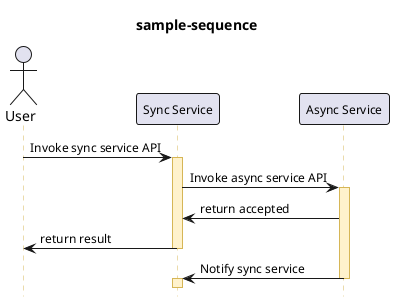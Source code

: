@startuml

skinparam shadowing false
skinparam SequenceLifeLineBackgroundColor #fff2cc
skinparam SequenceLifeLineBorderColor #d6b656
skinparam SequenceParticipantBorderThickness 1
skinparam SequenceActorBorderThickness 1
skinparam SequenceDividerBorderThickness 1
skinparam SequenceBoxBackgroundColor #fbfbfb
skinparam SequenceBoxBorderColor #dfdfdf
skinparam SequenceDividerBorderThickness 1
skinparam NoteBackgroundColor #fbfbfb
skinparam NoteBorderColor #dfdfdf
skinparam NoteFontColor #A9A9A9
skinparam NoteFontSize 10
skinparam ParticipantFontSize 12
skinparam ArrowFontSize 12
hide footbox

title sample-sequence

actor "User" as user

participant "Sync Service" as serviceA
participant "Async Service" as serviceB

user -> serviceA: Invoke sync service API
activate serviceA

serviceA -> serviceB: Invoke async service API
activate serviceB
serviceB -> serviceA: return accepted

serviceA -> user: return result
deactivate serviceA

serviceB -> serviceA: Notify sync service
deactivate serviceB 
activate serviceA

@enduml
